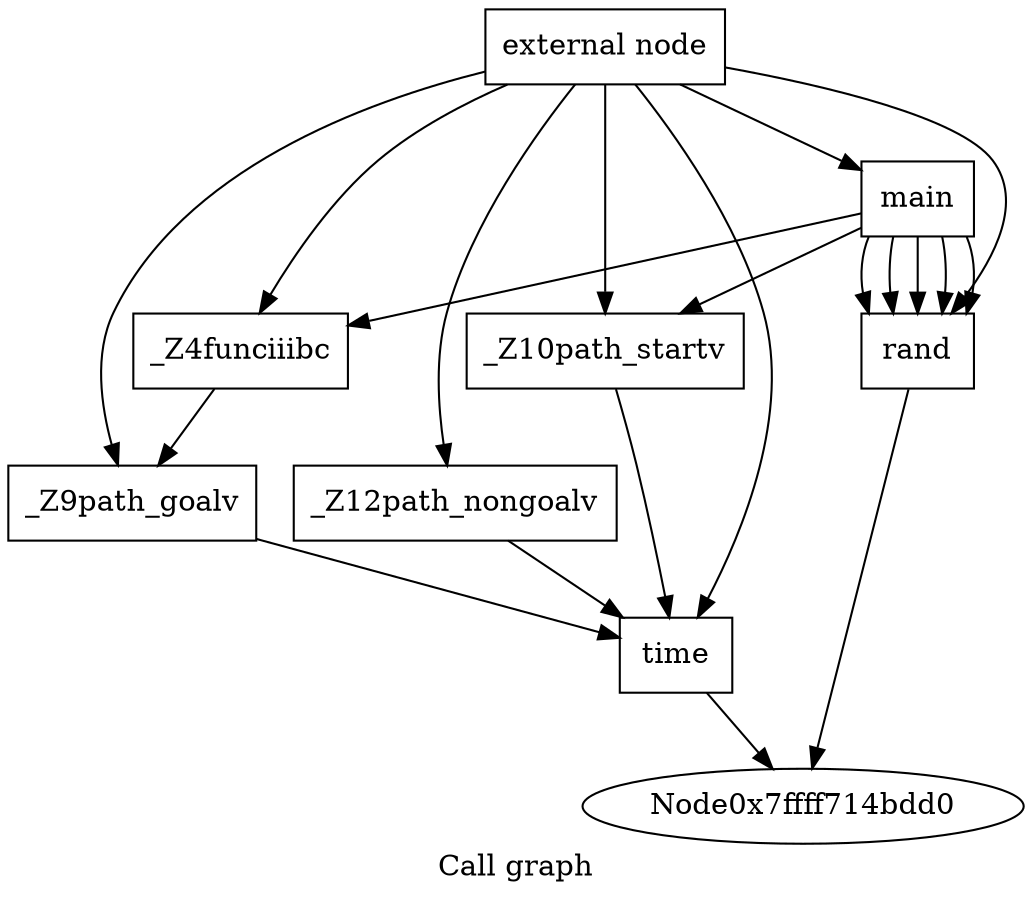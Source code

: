 digraph "Call graph" {
	label="Call graph";

	Node0x7ffff714b630 [shape=record,label="{external node}"];
	Node0x7ffff714b630 -> Node0x7ffff714be40;
	Node0x7ffff714b630 -> Node0x7ffff714bee0;
	Node0x7ffff714b630 -> Node0x7ffff714bfd0;
	Node0x7ffff714b630 -> Node0x7ffff714c070;
	Node0x7ffff714b630 -> Node0x7ffff714c540;
	Node0x7ffff714b630 -> Node0x7ffff714c6f0;
	Node0x7ffff714b630 -> Node0x7ffff714c790;
	Node0x7ffff714be40 [shape=record,label="{_Z10path_startv}"];
	Node0x7ffff714be40 -> Node0x7ffff714bee0;
	Node0x7ffff714bee0 [shape=record,label="{time}"];
	Node0x7ffff714bee0 -> Node0x7ffff714bdd0;
	Node0x7ffff714bfd0 [shape=record,label="{_Z9path_goalv}"];
	Node0x7ffff714bfd0 -> Node0x7ffff714bee0;
	Node0x7ffff714c070 [shape=record,label="{_Z12path_nongoalv}"];
	Node0x7ffff714c070 -> Node0x7ffff714bee0;
	Node0x7ffff714c540 [shape=record,label="{_Z4funciiibc}"];
	Node0x7ffff714c540 -> Node0x7ffff714bfd0;
	Node0x7ffff714c6f0 [shape=record,label="{main}"];
	Node0x7ffff714c6f0 -> Node0x7ffff714be40;
	Node0x7ffff714c6f0 -> Node0x7ffff714c790;
	Node0x7ffff714c6f0 -> Node0x7ffff714c790;
	Node0x7ffff714c6f0 -> Node0x7ffff714c790;
	Node0x7ffff714c6f0 -> Node0x7ffff714c790;
	Node0x7ffff714c6f0 -> Node0x7ffff714c790;
	Node0x7ffff714c6f0 -> Node0x7ffff714c540;
	Node0x7ffff714c790 [shape=record,label="{rand}"];
	Node0x7ffff714c790 -> Node0x7ffff714bdd0;
}
